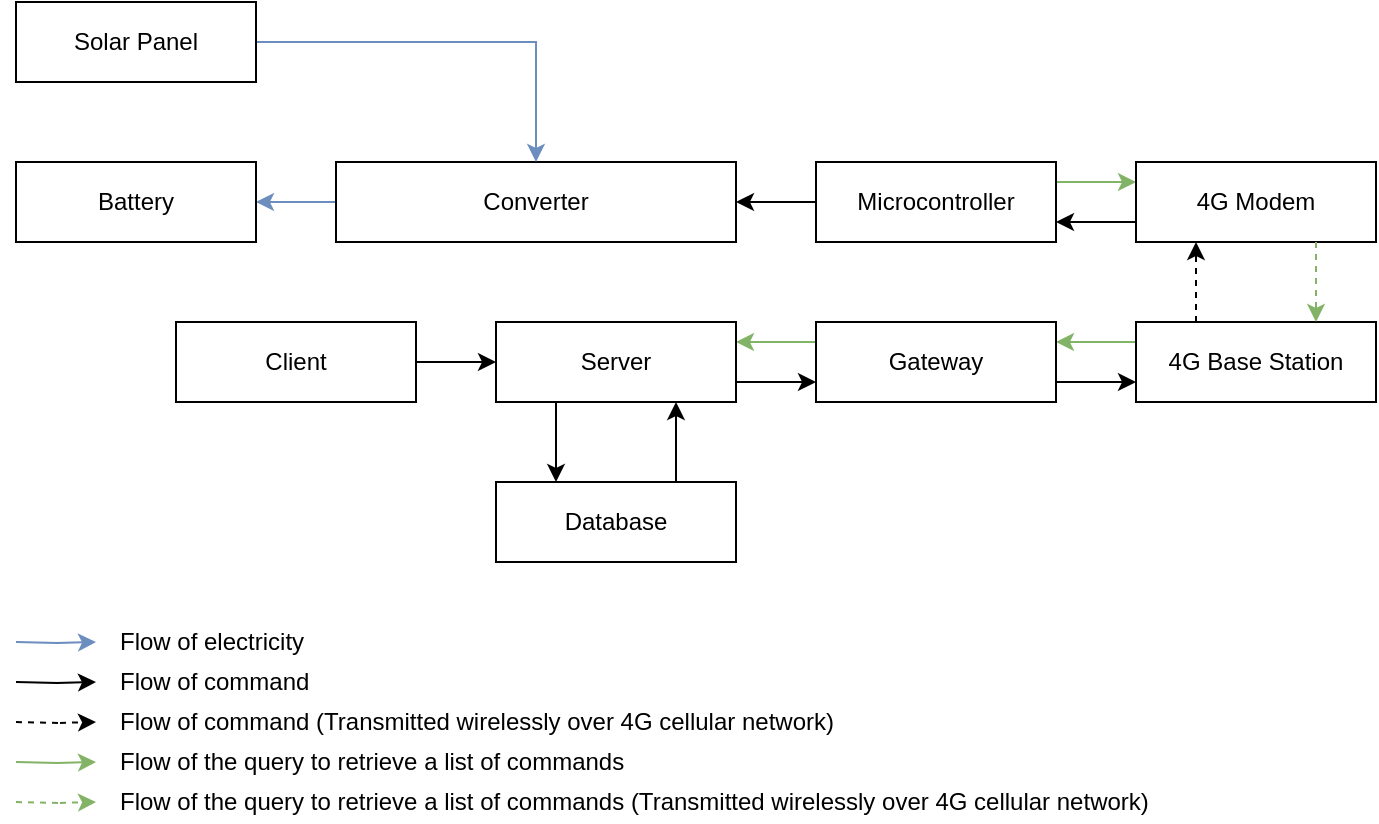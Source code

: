 <mxfile version="12.9.3" type="device"><diagram id="6ett2c1C0ESKFEEs_N5h" name="Page-1"><mxGraphModel dx="982" dy="568" grid="1" gridSize="10" guides="1" tooltips="1" connect="1" arrows="1" fold="1" page="1" pageScale="1" pageWidth="827" pageHeight="1169" math="0" shadow="0"><root><mxCell id="0"/><mxCell id="1" parent="0"/><mxCell id="xt1Bx2AIqYAzrME38JtT-3" style="edgeStyle=orthogonalEdgeStyle;rounded=0;orthogonalLoop=1;jettySize=auto;html=1;exitX=0;exitY=0.5;exitDx=0;exitDy=0;entryX=1;entryY=0.5;entryDx=0;entryDy=0;" edge="1" parent="1" source="uOMzw3h32Ki7ixKuPvKf-2" target="1Y-zBpdOC1uZhmwtzsxE-15"><mxGeometry relative="1" as="geometry"/></mxCell><mxCell id="xt1Bx2AIqYAzrME38JtT-11" style="edgeStyle=orthogonalEdgeStyle;rounded=0;orthogonalLoop=1;jettySize=auto;html=1;exitX=1;exitY=0.25;exitDx=0;exitDy=0;entryX=0;entryY=0.25;entryDx=0;entryDy=0;startArrow=none;startFill=0;endArrow=classic;endFill=1;fillColor=#d5e8d4;strokeColor=#82b366;" edge="1" parent="1" source="uOMzw3h32Ki7ixKuPvKf-2" target="uOMzw3h32Ki7ixKuPvKf-4"><mxGeometry relative="1" as="geometry"/></mxCell><mxCell id="uOMzw3h32Ki7ixKuPvKf-2" value="Microcontroller" style="rounded=0;whiteSpace=wrap;html=1;" parent="1" vertex="1"><mxGeometry x="480" y="120" width="120" height="40" as="geometry"/></mxCell><mxCell id="uOMzw3h32Ki7ixKuPvKf-36" style="edgeStyle=orthogonalEdgeStyle;rounded=0;orthogonalLoop=1;jettySize=auto;html=1;exitX=0.25;exitY=0;exitDx=0;exitDy=0;entryX=0.25;entryY=1;entryDx=0;entryDy=0;dashed=1;" parent="1" source="uOMzw3h32Ki7ixKuPvKf-6" target="uOMzw3h32Ki7ixKuPvKf-4" edge="1"><mxGeometry relative="1" as="geometry"/></mxCell><mxCell id="xt1Bx2AIqYAzrME38JtT-17" style="edgeStyle=orthogonalEdgeStyle;rounded=0;orthogonalLoop=1;jettySize=auto;html=1;exitX=0;exitY=0.75;exitDx=0;exitDy=0;entryX=1;entryY=0.75;entryDx=0;entryDy=0;startArrow=none;startFill=0;endArrow=classic;endFill=1;" edge="1" parent="1" source="uOMzw3h32Ki7ixKuPvKf-4" target="uOMzw3h32Ki7ixKuPvKf-2"><mxGeometry relative="1" as="geometry"/></mxCell><mxCell id="uOMzw3h32Ki7ixKuPvKf-4" value="4G Modem" style="rounded=0;whiteSpace=wrap;html=1;" parent="1" vertex="1"><mxGeometry x="640" y="120" width="120" height="40" as="geometry"/></mxCell><mxCell id="xt1Bx2AIqYAzrME38JtT-14" style="edgeStyle=orthogonalEdgeStyle;rounded=0;orthogonalLoop=1;jettySize=auto;html=1;exitX=0;exitY=0.25;exitDx=0;exitDy=0;entryX=1;entryY=0.25;entryDx=0;entryDy=0;startArrow=none;startFill=0;endArrow=classic;endFill=1;fillColor=#d5e8d4;strokeColor=#82b366;" edge="1" parent="1" source="uOMzw3h32Ki7ixKuPvKf-6" target="uOMzw3h32Ki7ixKuPvKf-7"><mxGeometry relative="1" as="geometry"/></mxCell><mxCell id="uOMzw3h32Ki7ixKuPvKf-6" value="4G Base Station" style="rounded=0;whiteSpace=wrap;html=1;" parent="1" vertex="1"><mxGeometry x="640" y="200" width="120" height="40" as="geometry"/></mxCell><mxCell id="xt1Bx2AIqYAzrME38JtT-15" style="edgeStyle=orthogonalEdgeStyle;rounded=0;orthogonalLoop=1;jettySize=auto;html=1;exitX=1;exitY=0.75;exitDx=0;exitDy=0;entryX=0;entryY=0.75;entryDx=0;entryDy=0;startArrow=none;startFill=0;endArrow=classic;endFill=1;" edge="1" parent="1" source="uOMzw3h32Ki7ixKuPvKf-7" target="uOMzw3h32Ki7ixKuPvKf-6"><mxGeometry relative="1" as="geometry"/></mxCell><mxCell id="xt1Bx2AIqYAzrME38JtT-22" style="edgeStyle=orthogonalEdgeStyle;rounded=0;orthogonalLoop=1;jettySize=auto;html=1;exitX=0;exitY=0.25;exitDx=0;exitDy=0;entryX=1;entryY=0.25;entryDx=0;entryDy=0;startArrow=none;startFill=0;endArrow=classic;endFill=1;fillColor=#d5e8d4;strokeColor=#82b366;" edge="1" parent="1" source="uOMzw3h32Ki7ixKuPvKf-7" target="uOMzw3h32Ki7ixKuPvKf-29"><mxGeometry relative="1" as="geometry"/></mxCell><mxCell id="uOMzw3h32Ki7ixKuPvKf-7" value="Gateway" style="rounded=0;whiteSpace=wrap;html=1;" parent="1" vertex="1"><mxGeometry x="480" y="200" width="120" height="40" as="geometry"/></mxCell><mxCell id="uOMzw3h32Ki7ixKuPvKf-14" value="Client" style="rounded=0;whiteSpace=wrap;html=1;" parent="1" vertex="1"><mxGeometry x="160" y="200" width="120" height="40" as="geometry"/></mxCell><mxCell id="uOMzw3h32Ki7ixKuPvKf-32" style="edgeStyle=orthogonalEdgeStyle;rounded=0;orthogonalLoop=1;jettySize=auto;html=1;entryX=0;entryY=0.5;entryDx=0;entryDy=0;" parent="1" source="uOMzw3h32Ki7ixKuPvKf-14" target="uOMzw3h32Ki7ixKuPvKf-29" edge="1"><mxGeometry relative="1" as="geometry"/></mxCell><mxCell id="xt1Bx2AIqYAzrME38JtT-20" style="edgeStyle=orthogonalEdgeStyle;rounded=0;orthogonalLoop=1;jettySize=auto;html=1;exitX=0.25;exitY=1;exitDx=0;exitDy=0;entryX=0.25;entryY=0;entryDx=0;entryDy=0;startArrow=none;startFill=0;endArrow=classic;endFill=1;" edge="1" parent="1" source="uOMzw3h32Ki7ixKuPvKf-29" target="xt1Bx2AIqYAzrME38JtT-5"><mxGeometry relative="1" as="geometry"/></mxCell><mxCell id="xt1Bx2AIqYAzrME38JtT-24" style="edgeStyle=orthogonalEdgeStyle;rounded=0;orthogonalLoop=1;jettySize=auto;html=1;exitX=1;exitY=0.75;exitDx=0;exitDy=0;entryX=0;entryY=0.75;entryDx=0;entryDy=0;startArrow=none;startFill=0;endArrow=classic;endFill=1;" edge="1" parent="1" source="uOMzw3h32Ki7ixKuPvKf-29" target="uOMzw3h32Ki7ixKuPvKf-7"><mxGeometry relative="1" as="geometry"/></mxCell><mxCell id="uOMzw3h32Ki7ixKuPvKf-29" value="Server" style="rounded=0;whiteSpace=wrap;html=1;" parent="1" vertex="1"><mxGeometry x="320" y="200" width="120" height="40" as="geometry"/></mxCell><mxCell id="xt1Bx2AIqYAzrME38JtT-2" style="edgeStyle=orthogonalEdgeStyle;rounded=0;orthogonalLoop=1;jettySize=auto;html=1;exitX=0;exitY=0.5;exitDx=0;exitDy=0;entryX=1;entryY=0.5;entryDx=0;entryDy=0;fillColor=#dae8fc;strokeColor=#6c8ebf;" edge="1" parent="1" source="1Y-zBpdOC1uZhmwtzsxE-15" target="1Y-zBpdOC1uZhmwtzsxE-17"><mxGeometry relative="1" as="geometry"/></mxCell><mxCell id="1Y-zBpdOC1uZhmwtzsxE-15" value="Converter" style="rounded=0;whiteSpace=wrap;html=1;fillColor=#ffffff;" parent="1" vertex="1"><mxGeometry x="240" y="120" width="200" height="40" as="geometry"/></mxCell><mxCell id="xt1Bx2AIqYAzrME38JtT-1" style="edgeStyle=orthogonalEdgeStyle;rounded=0;orthogonalLoop=1;jettySize=auto;html=1;exitX=1;exitY=0.5;exitDx=0;exitDy=0;entryX=0.5;entryY=0;entryDx=0;entryDy=0;fillColor=#dae8fc;strokeColor=#6c8ebf;" edge="1" parent="1" source="1Y-zBpdOC1uZhmwtzsxE-16" target="1Y-zBpdOC1uZhmwtzsxE-15"><mxGeometry relative="1" as="geometry"/></mxCell><mxCell id="1Y-zBpdOC1uZhmwtzsxE-16" value="Solar Panel" style="rounded=0;whiteSpace=wrap;html=1;fillColor=#ffffff;" parent="1" vertex="1"><mxGeometry x="80" y="40" width="120" height="40" as="geometry"/></mxCell><mxCell id="1Y-zBpdOC1uZhmwtzsxE-17" value="Battery" style="rounded=0;whiteSpace=wrap;html=1;fillColor=#ffffff;" parent="1" vertex="1"><mxGeometry x="80" y="120" width="120" height="40" as="geometry"/></mxCell><mxCell id="1Y-zBpdOC1uZhmwtzsxE-26" style="edgeStyle=orthogonalEdgeStyle;rounded=0;orthogonalLoop=1;jettySize=auto;html=1;exitX=1;exitY=0.5;exitDx=0;exitDy=0;entryX=0;entryY=0.5;entryDx=0;entryDy=0;fillColor=#dae8fc;strokeColor=#6c8ebf;" parent="1" edge="1"><mxGeometry relative="1" as="geometry"><mxPoint x="80" y="360.0" as="sourcePoint"/><mxPoint x="120" y="360.0" as="targetPoint"/></mxGeometry></mxCell><mxCell id="1Y-zBpdOC1uZhmwtzsxE-27" value="Flow of electricity" style="text;html=1;align=left;verticalAlign=middle;resizable=0;points=[];autosize=1;" parent="1" vertex="1"><mxGeometry x="130" y="350" width="110" height="20" as="geometry"/></mxCell><mxCell id="1Y-zBpdOC1uZhmwtzsxE-28" style="edgeStyle=orthogonalEdgeStyle;rounded=0;orthogonalLoop=1;jettySize=auto;html=1;exitX=1;exitY=0.5;exitDx=0;exitDy=0;entryX=0;entryY=0.5;entryDx=0;entryDy=0;" parent="1" edge="1"><mxGeometry relative="1" as="geometry"><mxPoint x="80.0" y="380" as="sourcePoint"/><mxPoint x="120.0" y="380" as="targetPoint"/></mxGeometry></mxCell><mxCell id="1Y-zBpdOC1uZhmwtzsxE-29" value="Flow of command" style="text;html=1;align=left;verticalAlign=middle;resizable=0;points=[];autosize=1;" parent="1" vertex="1"><mxGeometry x="130" y="370" width="110" height="20" as="geometry"/></mxCell><mxCell id="xt1Bx2AIqYAzrME38JtT-21" style="edgeStyle=orthogonalEdgeStyle;rounded=0;orthogonalLoop=1;jettySize=auto;html=1;exitX=0.75;exitY=0;exitDx=0;exitDy=0;entryX=0.75;entryY=1;entryDx=0;entryDy=0;startArrow=none;startFill=0;endArrow=classic;endFill=1;" edge="1" parent="1" source="xt1Bx2AIqYAzrME38JtT-5" target="uOMzw3h32Ki7ixKuPvKf-29"><mxGeometry relative="1" as="geometry"/></mxCell><mxCell id="xt1Bx2AIqYAzrME38JtT-5" value="Database" style="rounded=0;whiteSpace=wrap;html=1;" vertex="1" parent="1"><mxGeometry x="320" y="280" width="120" height="40" as="geometry"/></mxCell><mxCell id="xt1Bx2AIqYAzrME38JtT-13" style="edgeStyle=orthogonalEdgeStyle;rounded=0;orthogonalLoop=1;jettySize=auto;html=1;exitX=0.75;exitY=1;exitDx=0;exitDy=0;entryX=0.75;entryY=0;entryDx=0;entryDy=0;dashed=1;fillColor=#d5e8d4;strokeColor=#82b366;" edge="1" parent="1" source="uOMzw3h32Ki7ixKuPvKf-4" target="uOMzw3h32Ki7ixKuPvKf-6"><mxGeometry relative="1" as="geometry"><mxPoint x="710" y="170" as="sourcePoint"/><mxPoint x="710" y="210" as="targetPoint"/></mxGeometry></mxCell><mxCell id="xt1Bx2AIqYAzrME38JtT-25" value="Flow of the query to retrieve a list of commands (Transmitted wirelessly over 4G cellular network)" style="text;html=1;align=left;verticalAlign=middle;resizable=0;points=[];autosize=1;" vertex="1" parent="1"><mxGeometry x="130" y="430" width="530" height="20" as="geometry"/></mxCell><mxCell id="xt1Bx2AIqYAzrME38JtT-26" style="edgeStyle=orthogonalEdgeStyle;rounded=0;orthogonalLoop=1;jettySize=auto;html=1;entryX=0.5;entryY=0;entryDx=0;entryDy=0;dashed=1;fillColor=#d5e8d4;strokeColor=#82b366;" edge="1" parent="1"><mxGeometry relative="1" as="geometry"><mxPoint x="80" y="440" as="sourcePoint"/><mxPoint x="120" y="440" as="targetPoint"/></mxGeometry></mxCell><mxCell id="xt1Bx2AIqYAzrME38JtT-28" style="edgeStyle=orthogonalEdgeStyle;rounded=0;orthogonalLoop=1;jettySize=auto;html=1;exitX=1;exitY=0.5;exitDx=0;exitDy=0;entryX=0;entryY=0.5;entryDx=0;entryDy=0;fillColor=#d5e8d4;strokeColor=#82b366;" edge="1" parent="1"><mxGeometry relative="1" as="geometry"><mxPoint x="80.0" y="420" as="sourcePoint"/><mxPoint x="120.0" y="420" as="targetPoint"/></mxGeometry></mxCell><mxCell id="xt1Bx2AIqYAzrME38JtT-29" value="Flow of the query to retrieve a list of commands" style="text;html=1;align=left;verticalAlign=middle;resizable=0;points=[];autosize=1;" vertex="1" parent="1"><mxGeometry x="130" y="410" width="270" height="20" as="geometry"/></mxCell><mxCell id="xt1Bx2AIqYAzrME38JtT-31" style="edgeStyle=orthogonalEdgeStyle;rounded=0;orthogonalLoop=1;jettySize=auto;html=1;exitX=1;exitY=0.5;exitDx=0;exitDy=0;entryX=0;entryY=0.5;entryDx=0;entryDy=0;dashed=1;" edge="1" parent="1"><mxGeometry relative="1" as="geometry"><mxPoint x="80.0" y="400" as="sourcePoint"/><mxPoint x="120.0" y="400" as="targetPoint"/></mxGeometry></mxCell><mxCell id="xt1Bx2AIqYAzrME38JtT-32" value="Flow of command (Transmitted wirelessly over 4G cellular network)" style="text;html=1;align=left;verticalAlign=middle;resizable=0;points=[];autosize=1;" vertex="1" parent="1"><mxGeometry x="130" y="390" width="370" height="20" as="geometry"/></mxCell></root></mxGraphModel></diagram></mxfile>